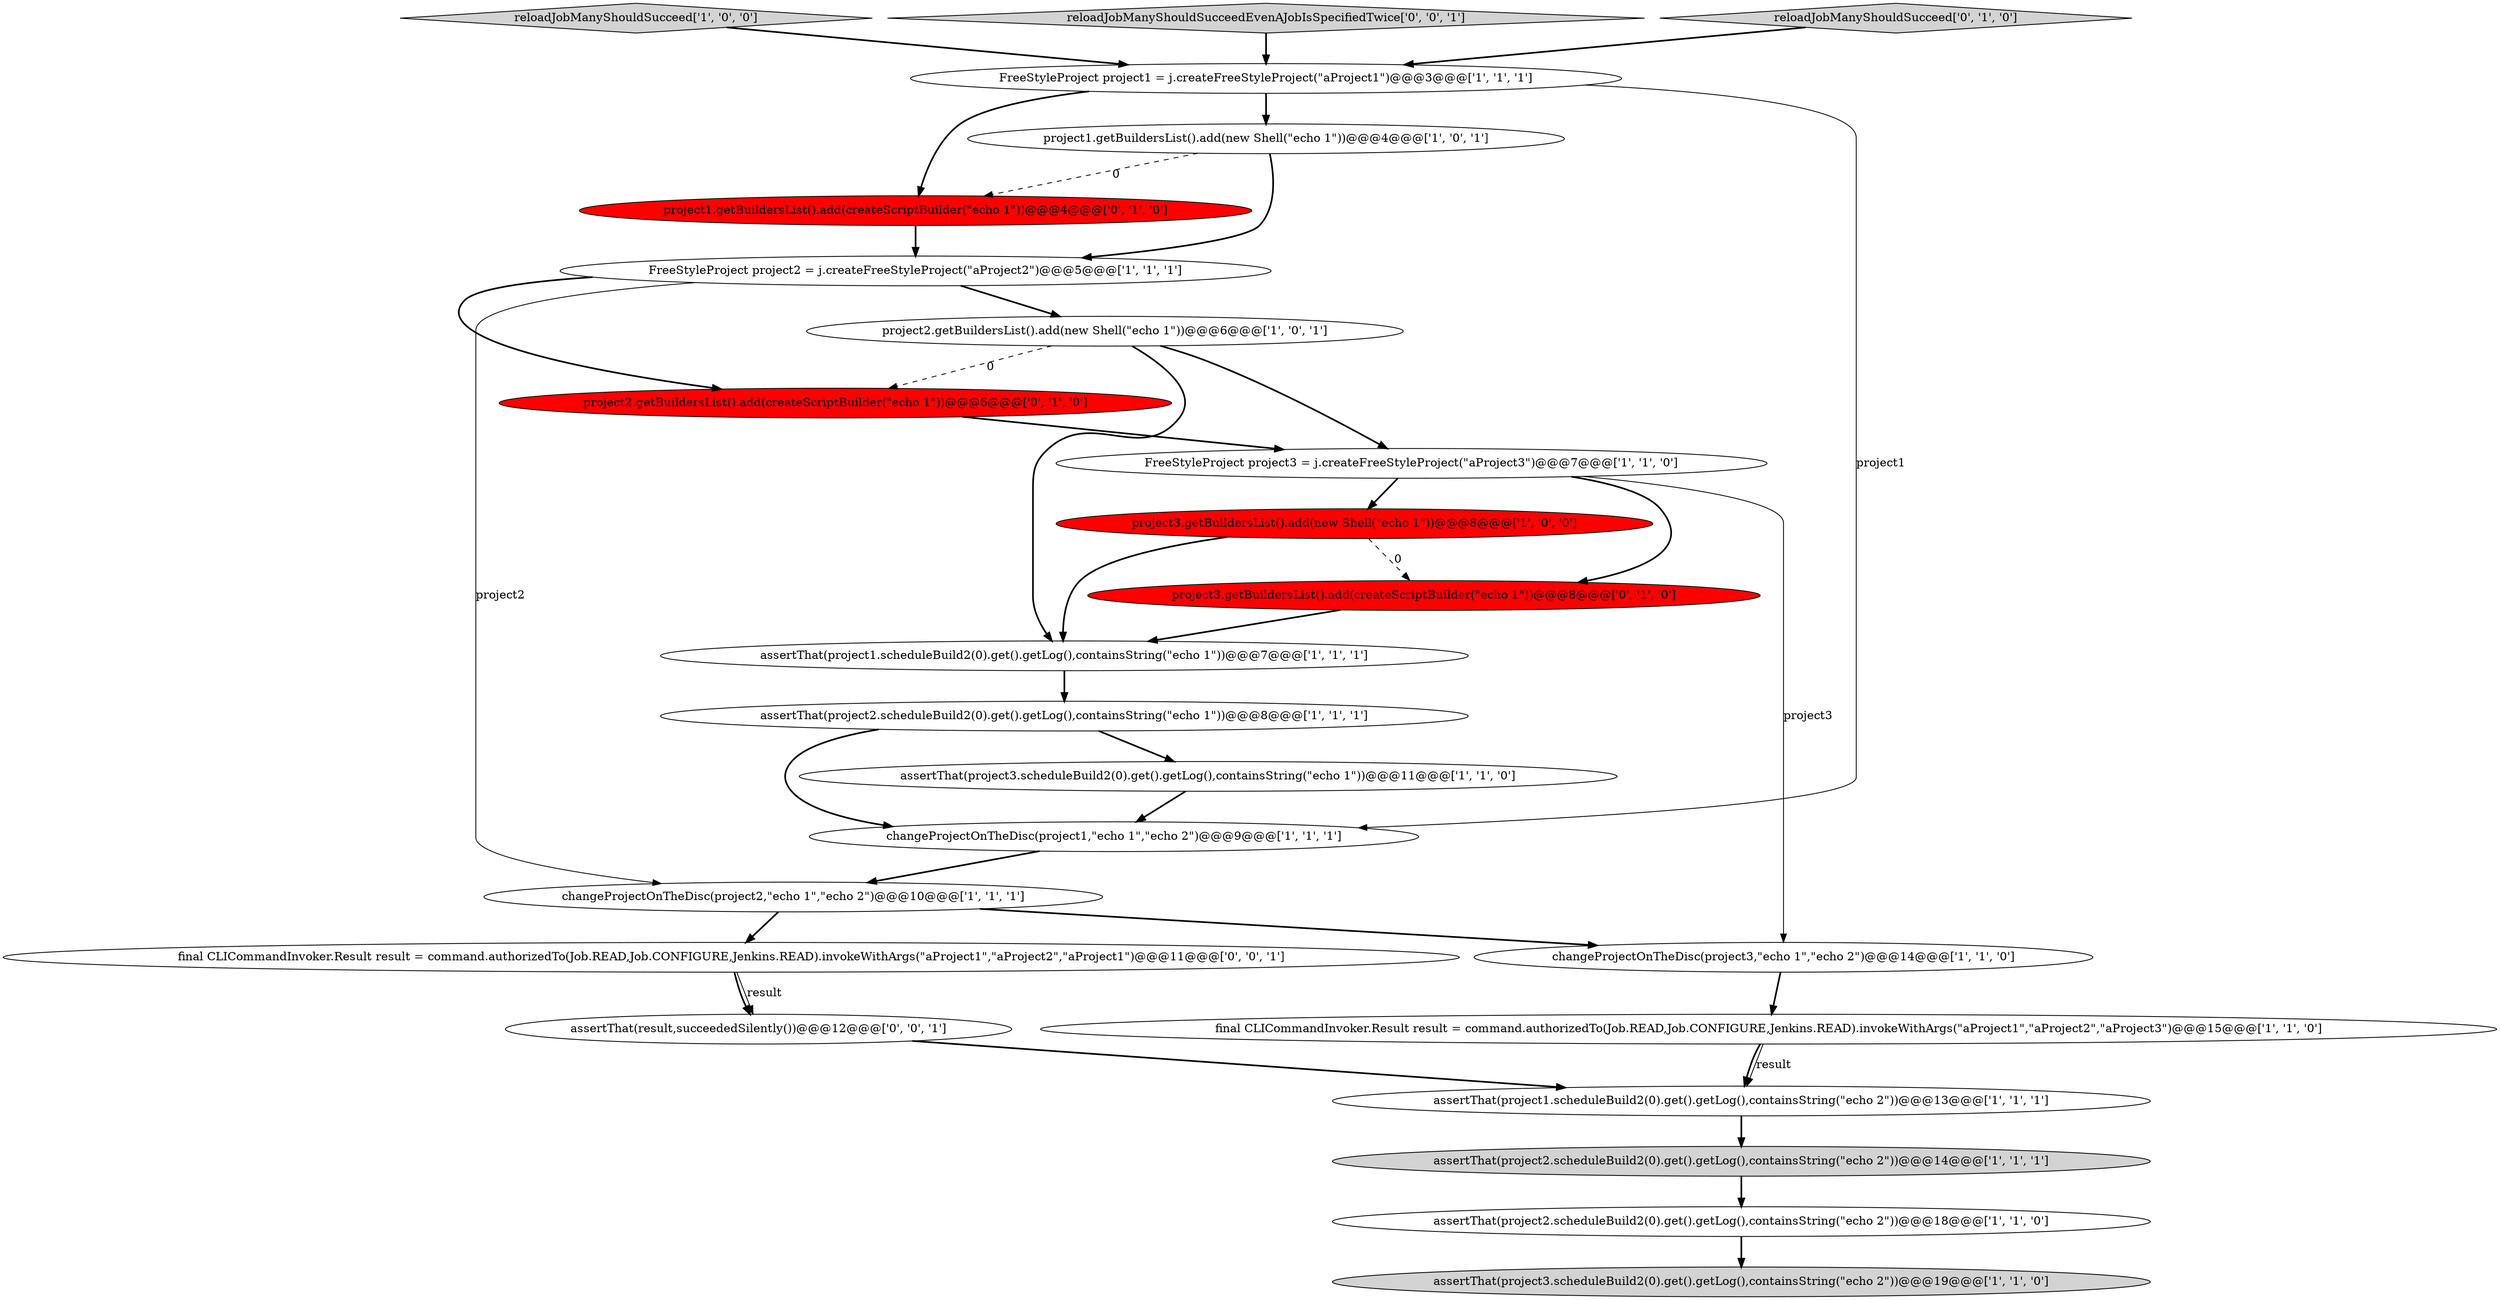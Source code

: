 digraph {
3 [style = filled, label = "final CLICommandInvoker.Result result = command.authorizedTo(Job.READ,Job.CONFIGURE,Jenkins.READ).invokeWithArgs(\"aProject1\",\"aProject2\",\"aProject3\")@@@15@@@['1', '1', '0']", fillcolor = white, shape = ellipse image = "AAA0AAABBB1BBB"];
16 [style = filled, label = "assertThat(project3.scheduleBuild2(0).get().getLog(),containsString(\"echo 2\"))@@@19@@@['1', '1', '0']", fillcolor = lightgray, shape = ellipse image = "AAA0AAABBB1BBB"];
1 [style = filled, label = "assertThat(project3.scheduleBuild2(0).get().getLog(),containsString(\"echo 1\"))@@@11@@@['1', '1', '0']", fillcolor = white, shape = ellipse image = "AAA0AAABBB1BBB"];
10 [style = filled, label = "reloadJobManyShouldSucceed['1', '0', '0']", fillcolor = lightgray, shape = diamond image = "AAA0AAABBB1BBB"];
11 [style = filled, label = "FreeStyleProject project3 = j.createFreeStyleProject(\"aProject3\")@@@7@@@['1', '1', '0']", fillcolor = white, shape = ellipse image = "AAA0AAABBB1BBB"];
4 [style = filled, label = "assertThat(project2.scheduleBuild2(0).get().getLog(),containsString(\"echo 2\"))@@@14@@@['1', '1', '1']", fillcolor = lightgray, shape = ellipse image = "AAA0AAABBB1BBB"];
5 [style = filled, label = "project3.getBuildersList().add(new Shell(\"echo 1\"))@@@8@@@['1', '0', '0']", fillcolor = red, shape = ellipse image = "AAA1AAABBB1BBB"];
8 [style = filled, label = "FreeStyleProject project1 = j.createFreeStyleProject(\"aProject1\")@@@3@@@['1', '1', '1']", fillcolor = white, shape = ellipse image = "AAA0AAABBB1BBB"];
14 [style = filled, label = "FreeStyleProject project2 = j.createFreeStyleProject(\"aProject2\")@@@5@@@['1', '1', '1']", fillcolor = white, shape = ellipse image = "AAA0AAABBB1BBB"];
13 [style = filled, label = "assertThat(project2.scheduleBuild2(0).get().getLog(),containsString(\"echo 1\"))@@@8@@@['1', '1', '1']", fillcolor = white, shape = ellipse image = "AAA0AAABBB1BBB"];
22 [style = filled, label = "reloadJobManyShouldSucceedEvenAJobIsSpecifiedTwice['0', '0', '1']", fillcolor = lightgray, shape = diamond image = "AAA0AAABBB3BBB"];
2 [style = filled, label = "changeProjectOnTheDisc(project3,\"echo 1\",\"echo 2\")@@@14@@@['1', '1', '0']", fillcolor = white, shape = ellipse image = "AAA0AAABBB1BBB"];
21 [style = filled, label = "reloadJobManyShouldSucceed['0', '1', '0']", fillcolor = lightgray, shape = diamond image = "AAA0AAABBB2BBB"];
0 [style = filled, label = "project1.getBuildersList().add(new Shell(\"echo 1\"))@@@4@@@['1', '0', '1']", fillcolor = white, shape = ellipse image = "AAA0AAABBB1BBB"];
23 [style = filled, label = "final CLICommandInvoker.Result result = command.authorizedTo(Job.READ,Job.CONFIGURE,Jenkins.READ).invokeWithArgs(\"aProject1\",\"aProject2\",\"aProject1\")@@@11@@@['0', '0', '1']", fillcolor = white, shape = ellipse image = "AAA0AAABBB3BBB"];
24 [style = filled, label = "assertThat(result,succeededSilently())@@@12@@@['0', '0', '1']", fillcolor = white, shape = ellipse image = "AAA0AAABBB3BBB"];
18 [style = filled, label = "project3.getBuildersList().add(createScriptBuilder(\"echo 1\"))@@@8@@@['0', '1', '0']", fillcolor = red, shape = ellipse image = "AAA1AAABBB2BBB"];
9 [style = filled, label = "changeProjectOnTheDisc(project2,\"echo 1\",\"echo 2\")@@@10@@@['1', '1', '1']", fillcolor = white, shape = ellipse image = "AAA0AAABBB1BBB"];
15 [style = filled, label = "changeProjectOnTheDisc(project1,\"echo 1\",\"echo 2\")@@@9@@@['1', '1', '1']", fillcolor = white, shape = ellipse image = "AAA0AAABBB1BBB"];
7 [style = filled, label = "assertThat(project1.scheduleBuild2(0).get().getLog(),containsString(\"echo 2\"))@@@13@@@['1', '1', '1']", fillcolor = white, shape = ellipse image = "AAA0AAABBB1BBB"];
19 [style = filled, label = "project2.getBuildersList().add(createScriptBuilder(\"echo 1\"))@@@6@@@['0', '1', '0']", fillcolor = red, shape = ellipse image = "AAA1AAABBB2BBB"];
17 [style = filled, label = "project2.getBuildersList().add(new Shell(\"echo 1\"))@@@6@@@['1', '0', '1']", fillcolor = white, shape = ellipse image = "AAA0AAABBB1BBB"];
12 [style = filled, label = "assertThat(project1.scheduleBuild2(0).get().getLog(),containsString(\"echo 1\"))@@@7@@@['1', '1', '1']", fillcolor = white, shape = ellipse image = "AAA0AAABBB1BBB"];
20 [style = filled, label = "project1.getBuildersList().add(createScriptBuilder(\"echo 1\"))@@@4@@@['0', '1', '0']", fillcolor = red, shape = ellipse image = "AAA1AAABBB2BBB"];
6 [style = filled, label = "assertThat(project2.scheduleBuild2(0).get().getLog(),containsString(\"echo 2\"))@@@18@@@['1', '1', '0']", fillcolor = white, shape = ellipse image = "AAA0AAABBB1BBB"];
14->9 [style = solid, label="project2"];
9->2 [style = bold, label=""];
4->6 [style = bold, label=""];
8->15 [style = solid, label="project1"];
1->15 [style = bold, label=""];
2->3 [style = bold, label=""];
11->2 [style = solid, label="project3"];
3->7 [style = solid, label="result"];
21->8 [style = bold, label=""];
18->12 [style = bold, label=""];
14->17 [style = bold, label=""];
14->19 [style = bold, label=""];
20->14 [style = bold, label=""];
19->11 [style = bold, label=""];
7->4 [style = bold, label=""];
5->18 [style = dashed, label="0"];
0->20 [style = dashed, label="0"];
13->1 [style = bold, label=""];
11->18 [style = bold, label=""];
8->0 [style = bold, label=""];
9->23 [style = bold, label=""];
22->8 [style = bold, label=""];
12->13 [style = bold, label=""];
11->5 [style = bold, label=""];
0->14 [style = bold, label=""];
17->12 [style = bold, label=""];
23->24 [style = bold, label=""];
23->24 [style = solid, label="result"];
8->20 [style = bold, label=""];
10->8 [style = bold, label=""];
5->12 [style = bold, label=""];
3->7 [style = bold, label=""];
15->9 [style = bold, label=""];
6->16 [style = bold, label=""];
13->15 [style = bold, label=""];
24->7 [style = bold, label=""];
17->19 [style = dashed, label="0"];
17->11 [style = bold, label=""];
}
